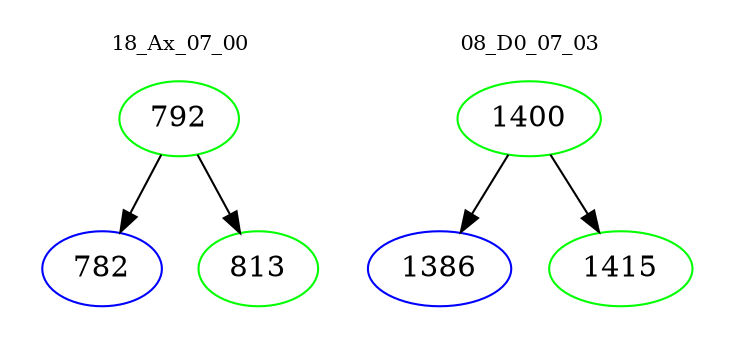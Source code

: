 digraph{
subgraph cluster_0 {
color = white
label = "18_Ax_07_00";
fontsize=10;
T0_792 [label="792", color="green"]
T0_792 -> T0_782 [color="black"]
T0_782 [label="782", color="blue"]
T0_792 -> T0_813 [color="black"]
T0_813 [label="813", color="green"]
}
subgraph cluster_1 {
color = white
label = "08_D0_07_03";
fontsize=10;
T1_1400 [label="1400", color="green"]
T1_1400 -> T1_1386 [color="black"]
T1_1386 [label="1386", color="blue"]
T1_1400 -> T1_1415 [color="black"]
T1_1415 [label="1415", color="green"]
}
}

